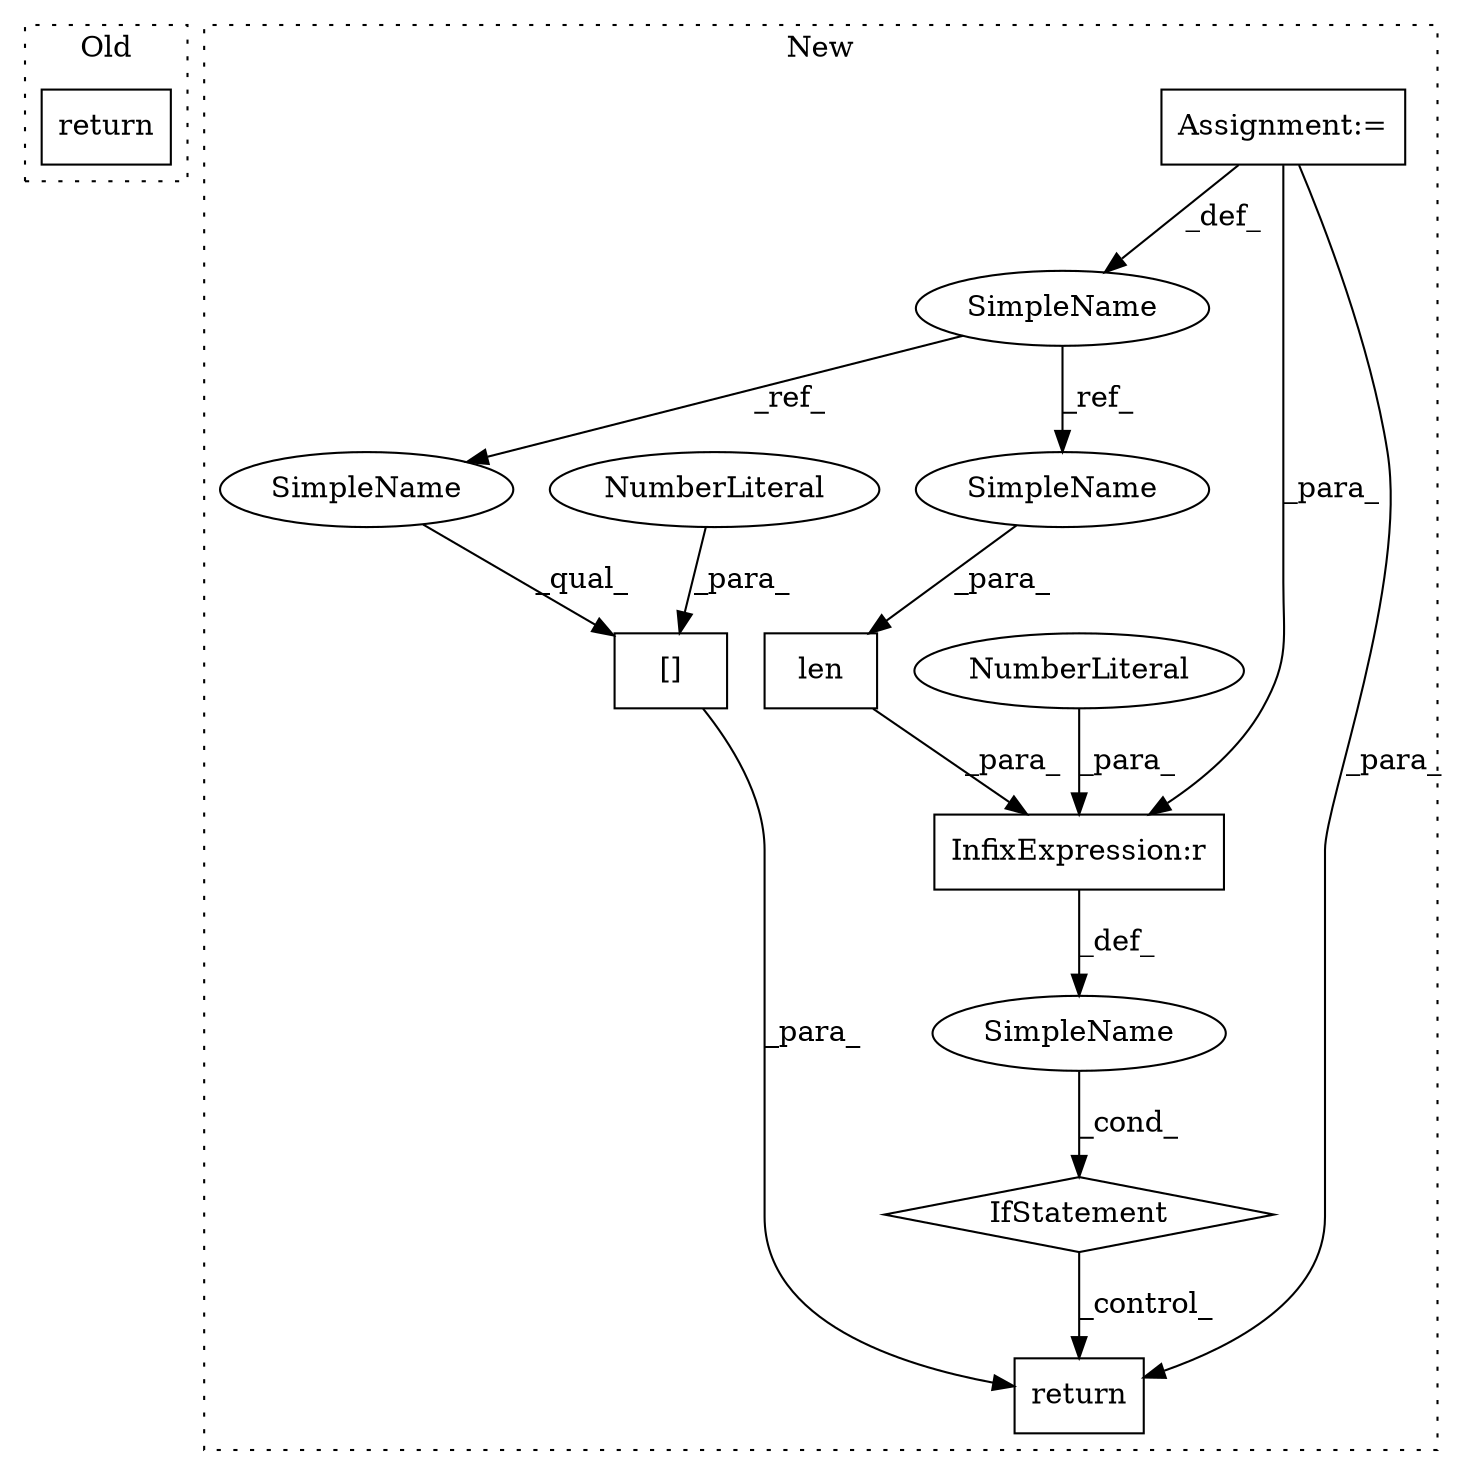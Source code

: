 digraph G {
subgraph cluster0 {
1 [label="return" a="41" s="1418" l="7" shape="box"];
label = "Old";
style="dotted";
}
subgraph cluster1 {
2 [label="len" a="32" s="1076,1087" l="4,1" shape="box"];
3 [label="InfixExpression:r" a="27" s="1088" l="4" shape="box"];
4 [label="NumberLiteral" a="34" s="1092" l="1" shape="ellipse"];
5 [label="IfStatement" a="25" s="1072,1093" l="4,2" shape="diamond"];
6 [label="Assignment:=" a="7" s="901" l="1" shape="box"];
7 [label="[]" a="2" s="1110,1119" l="8,1" shape="box"];
8 [label="SimpleName" a="42" s="894" l="7" shape="ellipse"];
9 [label="NumberLiteral" a="34" s="1118" l="1" shape="ellipse"];
10 [label="SimpleName" a="42" s="" l="" shape="ellipse"];
11 [label="return" a="41" s="1103" l="7" shape="box"];
12 [label="SimpleName" a="42" s="1080" l="7" shape="ellipse"];
13 [label="SimpleName" a="42" s="1110" l="7" shape="ellipse"];
label = "New";
style="dotted";
}
2 -> 3 [label="_para_"];
3 -> 10 [label="_def_"];
4 -> 3 [label="_para_"];
5 -> 11 [label="_control_"];
6 -> 8 [label="_def_"];
6 -> 11 [label="_para_"];
6 -> 3 [label="_para_"];
7 -> 11 [label="_para_"];
8 -> 12 [label="_ref_"];
8 -> 13 [label="_ref_"];
9 -> 7 [label="_para_"];
10 -> 5 [label="_cond_"];
12 -> 2 [label="_para_"];
13 -> 7 [label="_qual_"];
}